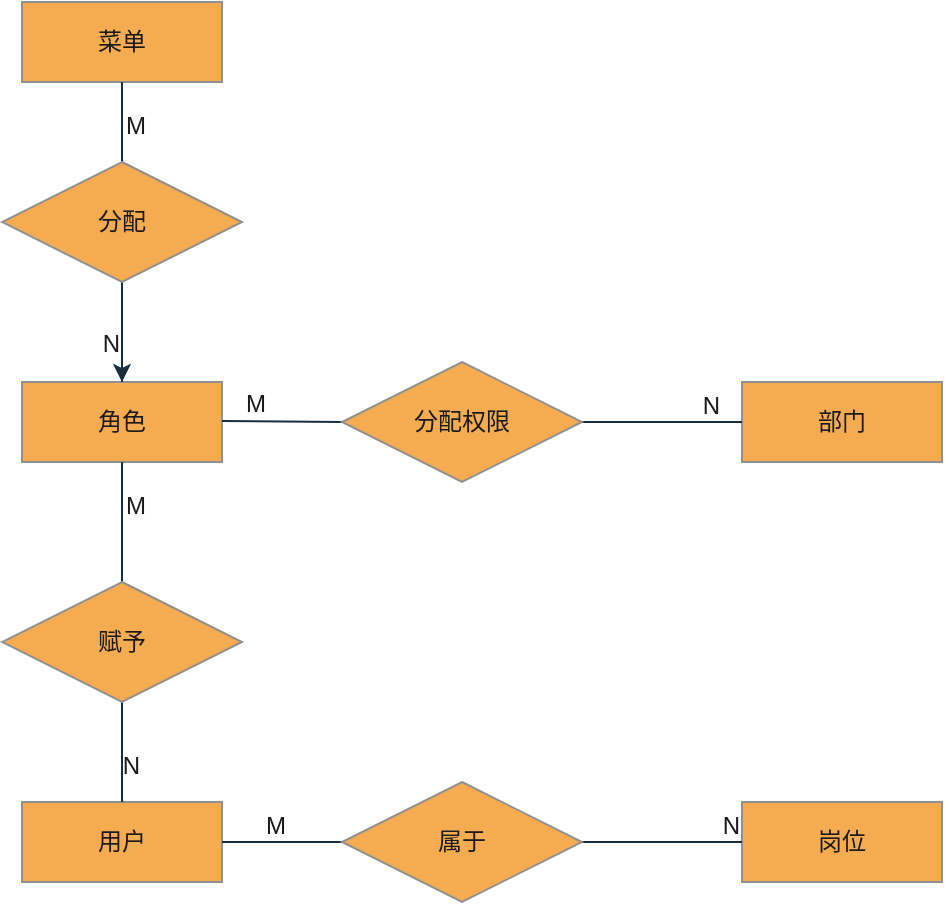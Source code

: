 <mxfile version="21.1.4" type="github">
  <diagram id="R2lEEEUBdFMjLlhIrx00" name="Page-1">
    <mxGraphModel dx="1221" dy="558" grid="1" gridSize="10" guides="1" tooltips="1" connect="1" arrows="1" fold="1" page="1" pageScale="1" pageWidth="850" pageHeight="1100" math="0" shadow="0" extFonts="Permanent Marker^https://fonts.googleapis.com/css?family=Permanent+Marker">
      <root>
        <mxCell id="0" />
        <mxCell id="1" parent="0" />
        <mxCell id="m0NA24fNPYPdCkzzeW0N-12" value="&lt;p class=&quot;MsoNormal&quot;&gt;&lt;font face=&quot;宋体&quot;&gt;部门&lt;/font&gt;&lt;/p&gt;" style="whiteSpace=wrap;html=1;align=center;labelBackgroundColor=none;fillColor=#F5AB50;strokeColor=#909090;fontColor=#1A1A1A;" parent="1" vertex="1">
          <mxGeometry x="480" y="230" width="100" height="40" as="geometry" />
        </mxCell>
        <mxCell id="m0NA24fNPYPdCkzzeW0N-13" value="&lt;p class=&quot;MsoNormal&quot;&gt;&lt;font face=&quot;宋体&quot;&gt;角色&lt;/font&gt;&lt;/p&gt;" style="whiteSpace=wrap;html=1;align=center;labelBackgroundColor=none;fillColor=#F5AB50;strokeColor=#909090;fontColor=#1A1A1A;" parent="1" vertex="1">
          <mxGeometry x="120" y="230" width="100" height="40" as="geometry" />
        </mxCell>
        <mxCell id="m0NA24fNPYPdCkzzeW0N-15" value="" style="endArrow=none;html=1;rounded=0;entryX=0;entryY=0.5;entryDx=0;entryDy=0;labelBackgroundColor=none;strokeColor=#182E3E;fontColor=default;" parent="1" source="m0NA24fNPYPdCkzzeW0N-10" target="m0NA24fNPYPdCkzzeW0N-12" edge="1">
          <mxGeometry relative="1" as="geometry">
            <mxPoint x="220" y="249.5" as="sourcePoint" />
            <mxPoint x="350.314" y="249.843" as="targetPoint" />
          </mxGeometry>
        </mxCell>
        <mxCell id="m0NA24fNPYPdCkzzeW0N-17" value="N" style="resizable=0;html=1;whiteSpace=wrap;align=right;verticalAlign=bottom;labelBackgroundColor=none;fillColor=#F5AB50;strokeColor=#909090;fontColor=#1A1A1A;" parent="m0NA24fNPYPdCkzzeW0N-15" connectable="0" vertex="1">
          <mxGeometry x="1" relative="1" as="geometry">
            <mxPoint x="-10" as="offset" />
          </mxGeometry>
        </mxCell>
        <mxCell id="m0NA24fNPYPdCkzzeW0N-20" value="用户" style="whiteSpace=wrap;html=1;align=center;labelBackgroundColor=none;fillColor=#F5AB50;strokeColor=#909090;fontColor=#1A1A1A;" parent="1" vertex="1">
          <mxGeometry x="120" y="440" width="100" height="40" as="geometry" />
        </mxCell>
        <mxCell id="m0NA24fNPYPdCkzzeW0N-21" value="" style="endArrow=none;html=1;rounded=0;exitX=0.5;exitY=1;exitDx=0;exitDy=0;entryX=0.5;entryY=0;entryDx=0;entryDy=0;labelBackgroundColor=none;strokeColor=#182E3E;fontColor=default;" parent="1" source="m0NA24fNPYPdCkzzeW0N-24" target="m0NA24fNPYPdCkzzeW0N-20" edge="1">
          <mxGeometry relative="1" as="geometry">
            <mxPoint x="170" y="400" as="sourcePoint" />
            <mxPoint x="330" y="400" as="targetPoint" />
          </mxGeometry>
        </mxCell>
        <mxCell id="m0NA24fNPYPdCkzzeW0N-23" value="N" style="resizable=0;html=1;whiteSpace=wrap;align=right;verticalAlign=bottom;labelBackgroundColor=none;fillColor=#F5AB50;strokeColor=#909090;fontColor=#1A1A1A;" parent="m0NA24fNPYPdCkzzeW0N-21" connectable="0" vertex="1">
          <mxGeometry x="1" relative="1" as="geometry">
            <mxPoint x="10" y="-10" as="offset" />
          </mxGeometry>
        </mxCell>
        <mxCell id="m0NA24fNPYPdCkzzeW0N-25" value="" style="endArrow=none;html=1;rounded=0;exitX=0.5;exitY=1;exitDx=0;exitDy=0;entryX=0.5;entryY=0;entryDx=0;entryDy=0;labelBackgroundColor=none;strokeColor=#182E3E;fontColor=default;" parent="1" source="m0NA24fNPYPdCkzzeW0N-13" target="m0NA24fNPYPdCkzzeW0N-24" edge="1">
          <mxGeometry relative="1" as="geometry">
            <mxPoint x="170" y="310" as="sourcePoint" />
            <mxPoint x="170" y="490" as="targetPoint" />
          </mxGeometry>
        </mxCell>
        <mxCell id="m0NA24fNPYPdCkzzeW0N-26" value="M" style="resizable=0;html=1;whiteSpace=wrap;align=left;verticalAlign=bottom;labelBackgroundColor=none;fillColor=#F5AB50;strokeColor=#909090;fontColor=#1A1A1A;" parent="m0NA24fNPYPdCkzzeW0N-25" connectable="0" vertex="1">
          <mxGeometry x="-1" relative="1" as="geometry">
            <mxPoint y="30" as="offset" />
          </mxGeometry>
        </mxCell>
        <mxCell id="m0NA24fNPYPdCkzzeW0N-24" value="赋予" style="shape=rhombus;perimeter=rhombusPerimeter;whiteSpace=wrap;html=1;align=center;labelBackgroundColor=none;fillColor=#F5AB50;strokeColor=#909090;fontColor=#1A1A1A;" parent="1" vertex="1">
          <mxGeometry x="110" y="330" width="120" height="60" as="geometry" />
        </mxCell>
        <mxCell id="m0NA24fNPYPdCkzzeW0N-30" value="&lt;p class=&quot;MsoNormal&quot;&gt;&lt;font face=&quot;宋体&quot;&gt;岗位&lt;/font&gt;&lt;/p&gt;" style="whiteSpace=wrap;html=1;align=center;labelBackgroundColor=none;fillColor=#F5AB50;strokeColor=#909090;fontColor=#1A1A1A;" parent="1" vertex="1">
          <mxGeometry x="480" y="440" width="100" height="40" as="geometry" />
        </mxCell>
        <mxCell id="m0NA24fNPYPdCkzzeW0N-31" value="N" style="resizable=0;html=1;whiteSpace=wrap;align=right;verticalAlign=bottom;labelBackgroundColor=none;fillColor=#F5AB50;strokeColor=#909090;fontColor=#1A1A1A;" parent="1" connectable="0" vertex="1">
          <mxGeometry x="480.0" y="460.0" as="geometry" />
        </mxCell>
        <mxCell id="m0NA24fNPYPdCkzzeW0N-33" value="" style="endArrow=none;html=1;rounded=0;entryX=0;entryY=0.5;entryDx=0;entryDy=0;labelBackgroundColor=none;strokeColor=#182E3E;fontColor=default;" parent="1" target="m0NA24fNPYPdCkzzeW0N-30" edge="1">
          <mxGeometry relative="1" as="geometry">
            <mxPoint x="220" y="460" as="sourcePoint" />
            <mxPoint x="380" y="460" as="targetPoint" />
          </mxGeometry>
        </mxCell>
        <mxCell id="m0NA24fNPYPdCkzzeW0N-34" value="M" style="resizable=0;html=1;whiteSpace=wrap;align=left;verticalAlign=bottom;labelBackgroundColor=none;fillColor=#F5AB50;strokeColor=#909090;fontColor=#1A1A1A;" parent="m0NA24fNPYPdCkzzeW0N-33" connectable="0" vertex="1">
          <mxGeometry x="-1" relative="1" as="geometry">
            <mxPoint x="20" as="offset" />
          </mxGeometry>
        </mxCell>
        <mxCell id="m0NA24fNPYPdCkzzeW0N-32" value="属于" style="shape=rhombus;perimeter=rhombusPerimeter;whiteSpace=wrap;html=1;align=center;labelBackgroundColor=none;fillColor=#F5AB50;strokeColor=#909090;fontColor=#1A1A1A;" parent="1" vertex="1">
          <mxGeometry x="280" y="430" width="120" height="60" as="geometry" />
        </mxCell>
        <mxCell id="m0NA24fNPYPdCkzzeW0N-36" value="" style="endArrow=none;html=1;rounded=0;entryX=0.5;entryY=0;entryDx=0;entryDy=0;exitX=0.5;exitY=1;exitDx=0;exitDy=0;labelBackgroundColor=none;strokeColor=#182E3E;fontColor=default;" parent="1" source="m0NA24fNPYPdCkzzeW0N-43" target="m0NA24fNPYPdCkzzeW0N-13" edge="1">
          <mxGeometry relative="1" as="geometry">
            <mxPoint x="80" y="150" as="sourcePoint" />
            <mxPoint x="240" y="150" as="targetPoint" />
          </mxGeometry>
        </mxCell>
        <mxCell id="m0NA24fNPYPdCkzzeW0N-38" value="N" style="resizable=0;html=1;whiteSpace=wrap;align=right;verticalAlign=bottom;labelBackgroundColor=none;fillColor=#F5AB50;strokeColor=#909090;fontColor=#1A1A1A;" parent="m0NA24fNPYPdCkzzeW0N-36" connectable="0" vertex="1">
          <mxGeometry x="1" relative="1" as="geometry">
            <mxPoint y="-11" as="offset" />
          </mxGeometry>
        </mxCell>
        <mxCell id="m0NA24fNPYPdCkzzeW0N-42" value="菜单" style="whiteSpace=wrap;html=1;align=center;labelBackgroundColor=none;fillColor=#F5AB50;strokeColor=#909090;fontColor=#1A1A1A;" parent="1" vertex="1">
          <mxGeometry x="120" y="40" width="100" height="40" as="geometry" />
        </mxCell>
        <mxCell id="m0NA24fNPYPdCkzzeW0N-44" value="" style="endArrow=none;html=1;rounded=0;entryX=0.5;entryY=0;entryDx=0;entryDy=0;exitX=0.5;exitY=1;exitDx=0;exitDy=0;labelBackgroundColor=none;strokeColor=#182E3E;fontColor=default;" parent="1" source="m0NA24fNPYPdCkzzeW0N-42" target="m0NA24fNPYPdCkzzeW0N-43" edge="1">
          <mxGeometry relative="1" as="geometry">
            <mxPoint x="170" y="80" as="sourcePoint" />
            <mxPoint x="170" y="230" as="targetPoint" />
          </mxGeometry>
        </mxCell>
        <mxCell id="m0NA24fNPYPdCkzzeW0N-45" value="M" style="resizable=0;html=1;whiteSpace=wrap;align=left;verticalAlign=bottom;labelBackgroundColor=none;fillColor=#F5AB50;strokeColor=#909090;fontColor=#1A1A1A;" parent="m0NA24fNPYPdCkzzeW0N-44" connectable="0" vertex="1">
          <mxGeometry x="-1" relative="1" as="geometry">
            <mxPoint y="30" as="offset" />
          </mxGeometry>
        </mxCell>
        <mxCell id="m0NA24fNPYPdCkzzeW0N-47" value="" style="edgeStyle=orthogonalEdgeStyle;rounded=0;orthogonalLoop=1;jettySize=auto;html=1;labelBackgroundColor=none;strokeColor=#182E3E;fontColor=default;" parent="1" source="m0NA24fNPYPdCkzzeW0N-43" target="m0NA24fNPYPdCkzzeW0N-13" edge="1">
          <mxGeometry relative="1" as="geometry" />
        </mxCell>
        <mxCell id="m0NA24fNPYPdCkzzeW0N-43" value="分配" style="shape=rhombus;perimeter=rhombusPerimeter;whiteSpace=wrap;html=1;align=center;labelBackgroundColor=none;fillColor=#F5AB50;strokeColor=#909090;fontColor=#1A1A1A;" parent="1" vertex="1">
          <mxGeometry x="110" y="120" width="120" height="60" as="geometry" />
        </mxCell>
        <mxCell id="m0NA24fNPYPdCkzzeW0N-48" value="" style="endArrow=none;html=1;rounded=0;entryX=0;entryY=0.5;entryDx=0;entryDy=0;labelBackgroundColor=none;strokeColor=#182E3E;fontColor=default;" parent="1" target="m0NA24fNPYPdCkzzeW0N-10" edge="1">
          <mxGeometry relative="1" as="geometry">
            <mxPoint x="220" y="249.5" as="sourcePoint" />
            <mxPoint x="520" y="250" as="targetPoint" />
          </mxGeometry>
        </mxCell>
        <mxCell id="m0NA24fNPYPdCkzzeW0N-49" value="M" style="resizable=0;html=1;whiteSpace=wrap;align=left;verticalAlign=bottom;labelBackgroundColor=none;fillColor=#F5AB50;strokeColor=#909090;fontColor=#1A1A1A;" parent="m0NA24fNPYPdCkzzeW0N-48" connectable="0" vertex="1">
          <mxGeometry x="-1" relative="1" as="geometry">
            <mxPoint x="10" as="offset" />
          </mxGeometry>
        </mxCell>
        <mxCell id="m0NA24fNPYPdCkzzeW0N-10" value="分配权限" style="shape=rhombus;perimeter=rhombusPerimeter;whiteSpace=wrap;html=1;align=center;labelBackgroundColor=none;fillColor=#F5AB50;strokeColor=#909090;fontColor=#1A1A1A;" parent="1" vertex="1">
          <mxGeometry x="280" y="220" width="120" height="60" as="geometry" />
        </mxCell>
      </root>
    </mxGraphModel>
  </diagram>
</mxfile>
